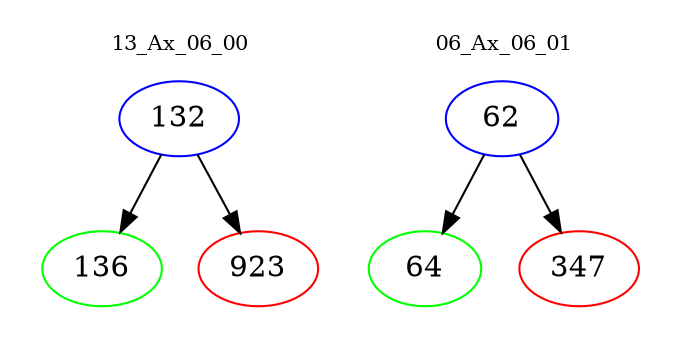 digraph{
subgraph cluster_0 {
color = white
label = "13_Ax_06_00";
fontsize=10;
T0_132 [label="132", color="blue"]
T0_132 -> T0_136 [color="black"]
T0_136 [label="136", color="green"]
T0_132 -> T0_923 [color="black"]
T0_923 [label="923", color="red"]
}
subgraph cluster_1 {
color = white
label = "06_Ax_06_01";
fontsize=10;
T1_62 [label="62", color="blue"]
T1_62 -> T1_64 [color="black"]
T1_64 [label="64", color="green"]
T1_62 -> T1_347 [color="black"]
T1_347 [label="347", color="red"]
}
}
